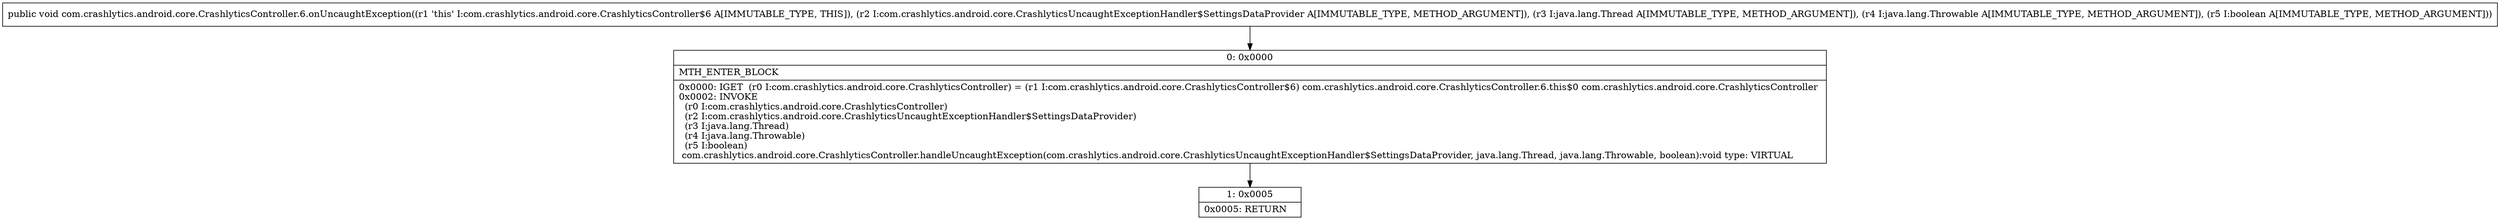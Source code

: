 digraph "CFG forcom.crashlytics.android.core.CrashlyticsController.6.onUncaughtException(Lcom\/crashlytics\/android\/core\/CrashlyticsUncaughtExceptionHandler$SettingsDataProvider;Ljava\/lang\/Thread;Ljava\/lang\/Throwable;Z)V" {
Node_0 [shape=record,label="{0\:\ 0x0000|MTH_ENTER_BLOCK\l|0x0000: IGET  (r0 I:com.crashlytics.android.core.CrashlyticsController) = (r1 I:com.crashlytics.android.core.CrashlyticsController$6) com.crashlytics.android.core.CrashlyticsController.6.this$0 com.crashlytics.android.core.CrashlyticsController \l0x0002: INVOKE  \l  (r0 I:com.crashlytics.android.core.CrashlyticsController)\l  (r2 I:com.crashlytics.android.core.CrashlyticsUncaughtExceptionHandler$SettingsDataProvider)\l  (r3 I:java.lang.Thread)\l  (r4 I:java.lang.Throwable)\l  (r5 I:boolean)\l com.crashlytics.android.core.CrashlyticsController.handleUncaughtException(com.crashlytics.android.core.CrashlyticsUncaughtExceptionHandler$SettingsDataProvider, java.lang.Thread, java.lang.Throwable, boolean):void type: VIRTUAL \l}"];
Node_1 [shape=record,label="{1\:\ 0x0005|0x0005: RETURN   \l}"];
MethodNode[shape=record,label="{public void com.crashlytics.android.core.CrashlyticsController.6.onUncaughtException((r1 'this' I:com.crashlytics.android.core.CrashlyticsController$6 A[IMMUTABLE_TYPE, THIS]), (r2 I:com.crashlytics.android.core.CrashlyticsUncaughtExceptionHandler$SettingsDataProvider A[IMMUTABLE_TYPE, METHOD_ARGUMENT]), (r3 I:java.lang.Thread A[IMMUTABLE_TYPE, METHOD_ARGUMENT]), (r4 I:java.lang.Throwable A[IMMUTABLE_TYPE, METHOD_ARGUMENT]), (r5 I:boolean A[IMMUTABLE_TYPE, METHOD_ARGUMENT])) }"];
MethodNode -> Node_0;
Node_0 -> Node_1;
}

